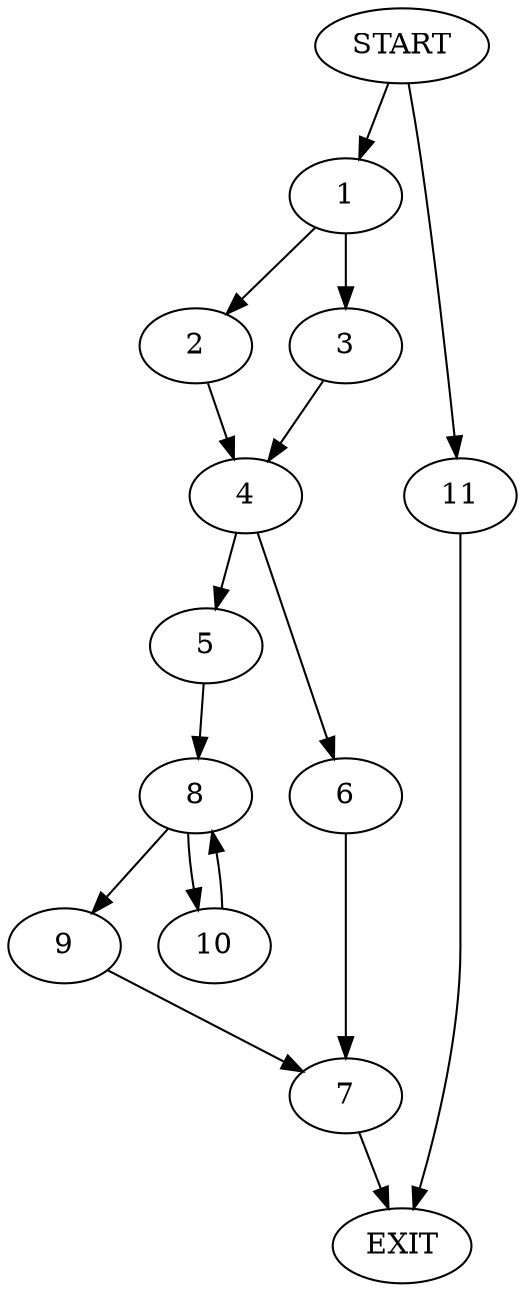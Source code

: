 digraph {
0 [label="START"]
12 [label="EXIT"]
0 -> 1
1 -> 2
1 -> 3
3 -> 4
2 -> 4
4 -> 5
4 -> 6
6 -> 7
5 -> 8
7 -> 12
8 -> 9
8 -> 10
10 -> 8
9 -> 7
0 -> 11
11 -> 12
}
